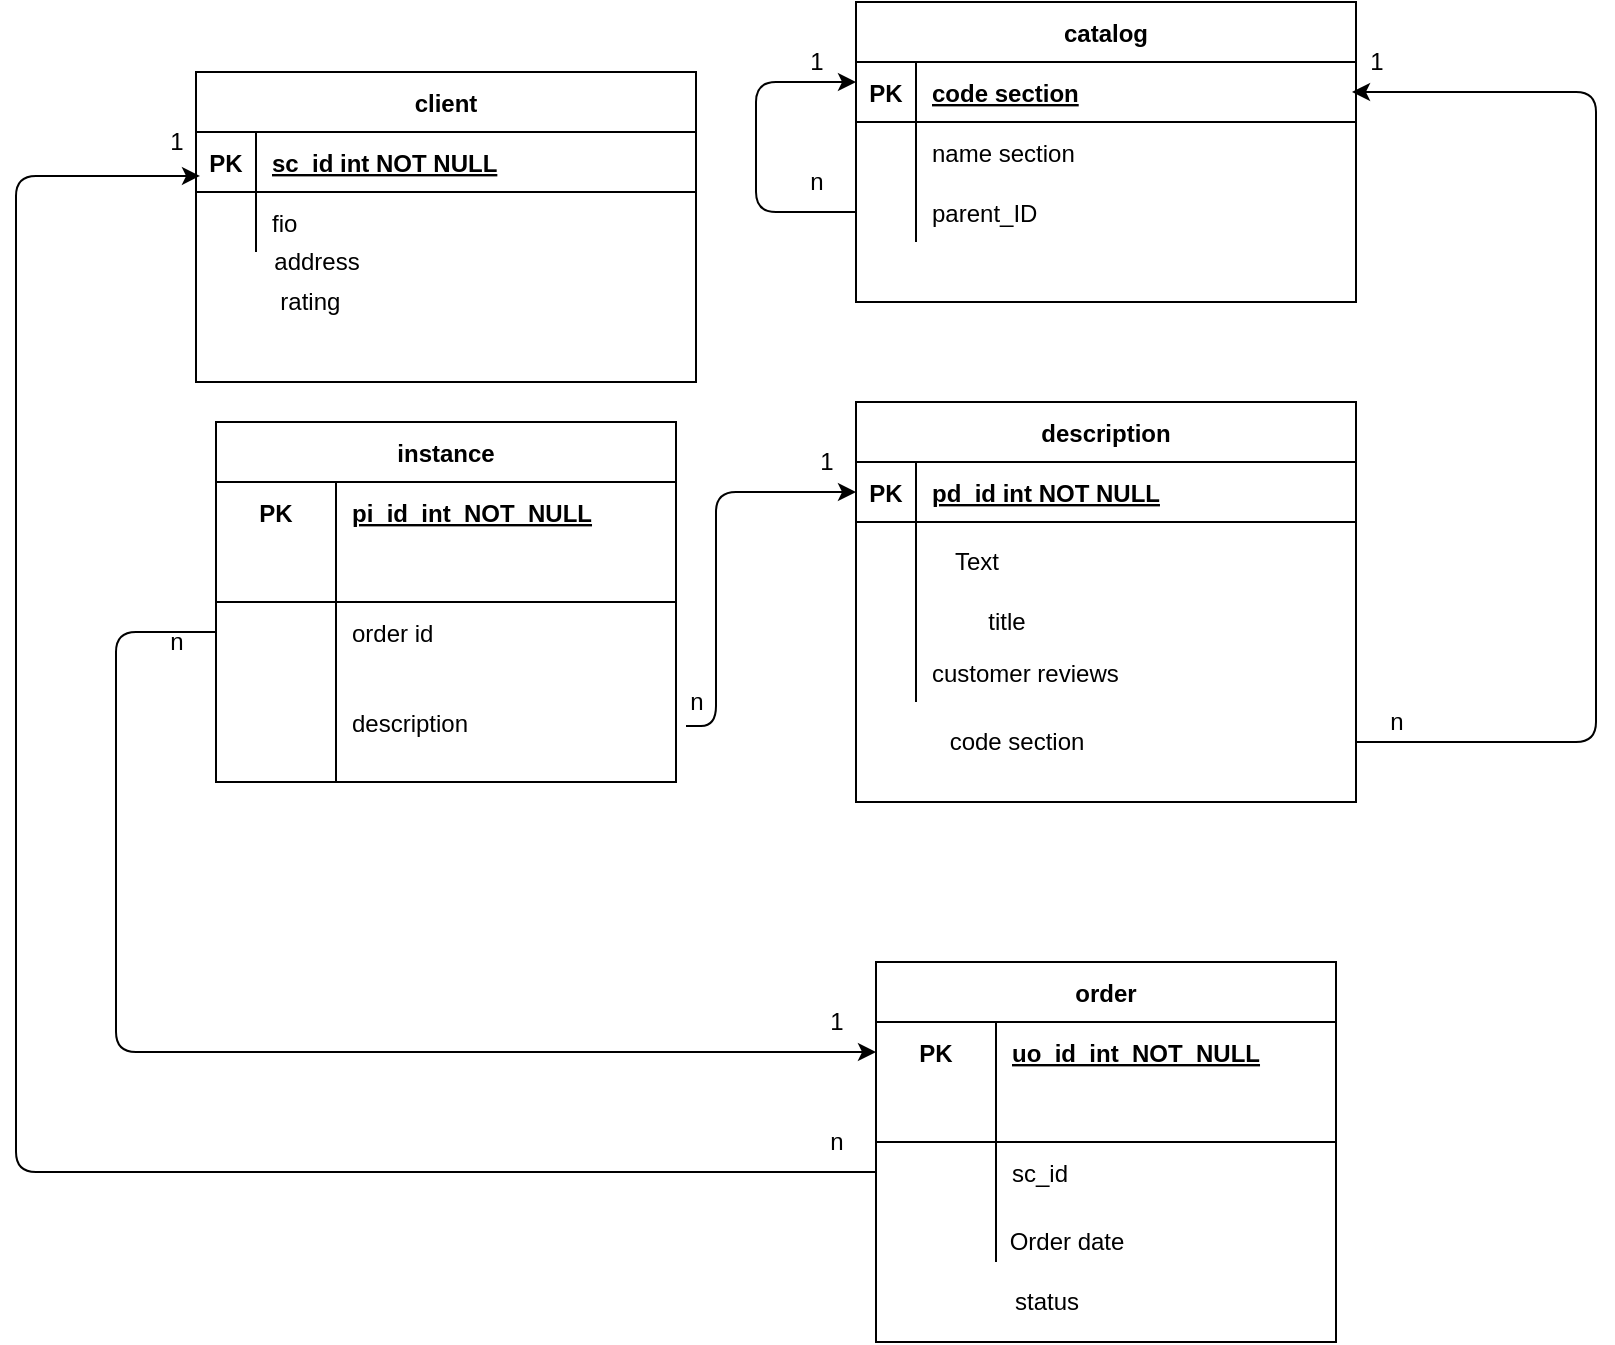 <mxfile version="13.10.4"><diagram id="sS_i8sG4UvQZMrtlAupv" name="Page-1"><mxGraphModel dx="868" dy="466" grid="1" gridSize="10" guides="1" tooltips="1" connect="1" arrows="1" fold="1" page="1" pageScale="1" pageWidth="827" pageHeight="1169" math="0" shadow="0"><root><mxCell id="0"/><mxCell id="1" parent="0"/><mxCell id="_iHwII2MG6WTNBtwaF1N-1" value="catalog" style="shape=table;startSize=30;container=1;collapsible=1;childLayout=tableLayout;fixedRows=1;rowLines=0;fontStyle=1;align=center;resizeLast=1;" vertex="1" parent="1"><mxGeometry x="450" y="90" width="250" height="150" as="geometry"/></mxCell><mxCell id="_iHwII2MG6WTNBtwaF1N-2" value="" style="shape=partialRectangle;collapsible=0;dropTarget=0;pointerEvents=0;fillColor=none;points=[[0,0.5],[1,0.5]];portConstraint=eastwest;top=0;left=0;right=0;bottom=1;" vertex="1" parent="_iHwII2MG6WTNBtwaF1N-1"><mxGeometry y="30" width="250" height="30" as="geometry"/></mxCell><mxCell id="_iHwII2MG6WTNBtwaF1N-3" value="PK" style="shape=partialRectangle;overflow=hidden;connectable=0;fillColor=none;top=0;left=0;bottom=0;right=0;fontStyle=1;" vertex="1" parent="_iHwII2MG6WTNBtwaF1N-2"><mxGeometry width="30" height="30" as="geometry"/></mxCell><mxCell id="_iHwII2MG6WTNBtwaF1N-4" value="code section" style="shape=partialRectangle;overflow=hidden;connectable=0;fillColor=none;top=0;left=0;bottom=0;right=0;align=left;spacingLeft=6;fontStyle=5;" vertex="1" parent="_iHwII2MG6WTNBtwaF1N-2"><mxGeometry x="30" width="220" height="30" as="geometry"/></mxCell><mxCell id="_iHwII2MG6WTNBtwaF1N-5" value="" style="shape=partialRectangle;collapsible=0;dropTarget=0;pointerEvents=0;fillColor=none;points=[[0,0.5],[1,0.5]];portConstraint=eastwest;top=0;left=0;right=0;bottom=0;" vertex="1" parent="_iHwII2MG6WTNBtwaF1N-1"><mxGeometry y="60" width="250" height="30" as="geometry"/></mxCell><mxCell id="_iHwII2MG6WTNBtwaF1N-6" value="" style="shape=partialRectangle;overflow=hidden;connectable=0;fillColor=none;top=0;left=0;bottom=0;right=0;" vertex="1" parent="_iHwII2MG6WTNBtwaF1N-5"><mxGeometry width="30" height="30" as="geometry"/></mxCell><mxCell id="_iHwII2MG6WTNBtwaF1N-7" value="name section" style="shape=partialRectangle;overflow=hidden;connectable=0;fillColor=none;top=0;left=0;bottom=0;right=0;align=left;spacingLeft=6;" vertex="1" parent="_iHwII2MG6WTNBtwaF1N-5"><mxGeometry x="30" width="220" height="30" as="geometry"/></mxCell><mxCell id="_iHwII2MG6WTNBtwaF1N-8" value="" style="shape=partialRectangle;collapsible=0;dropTarget=0;pointerEvents=0;fillColor=none;points=[[0,0.5],[1,0.5]];portConstraint=eastwest;top=0;left=0;right=0;bottom=0;" vertex="1" parent="_iHwII2MG6WTNBtwaF1N-1"><mxGeometry y="90" width="250" height="30" as="geometry"/></mxCell><mxCell id="_iHwII2MG6WTNBtwaF1N-9" value="" style="shape=partialRectangle;overflow=hidden;connectable=0;fillColor=none;top=0;left=0;bottom=0;right=0;" vertex="1" parent="_iHwII2MG6WTNBtwaF1N-8"><mxGeometry width="30" height="30" as="geometry"/></mxCell><mxCell id="_iHwII2MG6WTNBtwaF1N-10" value="parent_ID" style="shape=partialRectangle;overflow=hidden;connectable=0;fillColor=none;top=0;left=0;bottom=0;right=0;align=left;spacingLeft=6;" vertex="1" parent="_iHwII2MG6WTNBtwaF1N-8"><mxGeometry x="30" width="220" height="30" as="geometry"/></mxCell><mxCell id="_iHwII2MG6WTNBtwaF1N-11" value="description" style="shape=table;startSize=30;container=1;collapsible=1;childLayout=tableLayout;fixedRows=1;rowLines=0;fontStyle=1;align=center;resizeLast=1;" vertex="1" parent="1"><mxGeometry x="450" y="290" width="250" height="200" as="geometry"/></mxCell><mxCell id="_iHwII2MG6WTNBtwaF1N-12" value="" style="shape=partialRectangle;collapsible=0;dropTarget=0;pointerEvents=0;fillColor=none;points=[[0,0.5],[1,0.5]];portConstraint=eastwest;top=0;left=0;right=0;bottom=1;" vertex="1" parent="_iHwII2MG6WTNBtwaF1N-11"><mxGeometry y="30" width="250" height="30" as="geometry"/></mxCell><mxCell id="_iHwII2MG6WTNBtwaF1N-13" value="PK" style="shape=partialRectangle;overflow=hidden;connectable=0;fillColor=none;top=0;left=0;bottom=0;right=0;fontStyle=1;" vertex="1" parent="_iHwII2MG6WTNBtwaF1N-12"><mxGeometry width="30" height="30" as="geometry"/></mxCell><mxCell id="_iHwII2MG6WTNBtwaF1N-14" value="pd_id int NOT NULL " style="shape=partialRectangle;overflow=hidden;connectable=0;fillColor=none;top=0;left=0;bottom=0;right=0;align=left;spacingLeft=6;fontStyle=5;" vertex="1" parent="_iHwII2MG6WTNBtwaF1N-12"><mxGeometry x="30" width="220" height="30" as="geometry"/></mxCell><mxCell id="_iHwII2MG6WTNBtwaF1N-15" value="" style="shape=partialRectangle;collapsible=0;dropTarget=0;pointerEvents=0;fillColor=none;points=[[0,0.5],[1,0.5]];portConstraint=eastwest;top=0;left=0;right=0;bottom=0;" vertex="1" parent="_iHwII2MG6WTNBtwaF1N-11"><mxGeometry y="60" width="250" height="60" as="geometry"/></mxCell><mxCell id="_iHwII2MG6WTNBtwaF1N-16" value="" style="shape=partialRectangle;overflow=hidden;connectable=0;fillColor=none;top=0;left=0;bottom=0;right=0;" vertex="1" parent="_iHwII2MG6WTNBtwaF1N-15"><mxGeometry width="30" height="60" as="geometry"/></mxCell><mxCell id="_iHwII2MG6WTNBtwaF1N-17" value="" style="shape=partialRectangle;overflow=hidden;connectable=0;fillColor=none;top=0;left=0;bottom=0;right=0;align=left;spacingLeft=6;" vertex="1" parent="_iHwII2MG6WTNBtwaF1N-15"><mxGeometry x="30" width="220" height="60" as="geometry"/></mxCell><mxCell id="_iHwII2MG6WTNBtwaF1N-18" value="" style="shape=partialRectangle;collapsible=0;dropTarget=0;pointerEvents=0;fillColor=none;points=[[0,0.5],[1,0.5]];portConstraint=eastwest;top=0;left=0;right=0;bottom=0;" vertex="1" parent="_iHwII2MG6WTNBtwaF1N-11"><mxGeometry y="120" width="250" height="30" as="geometry"/></mxCell><mxCell id="_iHwII2MG6WTNBtwaF1N-19" value="" style="shape=partialRectangle;overflow=hidden;connectable=0;fillColor=none;top=0;left=0;bottom=0;right=0;" vertex="1" parent="_iHwII2MG6WTNBtwaF1N-18"><mxGeometry width="30" height="30" as="geometry"/></mxCell><mxCell id="_iHwII2MG6WTNBtwaF1N-20" value="customer reviews" style="shape=partialRectangle;overflow=hidden;connectable=0;fillColor=none;top=0;left=0;bottom=0;right=0;align=left;spacingLeft=6;" vertex="1" parent="_iHwII2MG6WTNBtwaF1N-18"><mxGeometry x="30" width="220" height="30" as="geometry"/></mxCell><mxCell id="_iHwII2MG6WTNBtwaF1N-21" value="сlient" style="shape=table;startSize=30;container=1;collapsible=1;childLayout=tableLayout;fixedRows=1;rowLines=0;fontStyle=1;align=center;resizeLast=1;" vertex="1" parent="1"><mxGeometry x="120" y="125" width="250" height="155" as="geometry"/></mxCell><mxCell id="_iHwII2MG6WTNBtwaF1N-22" value="" style="shape=partialRectangle;collapsible=0;dropTarget=0;pointerEvents=0;fillColor=none;points=[[0,0.5],[1,0.5]];portConstraint=eastwest;top=0;left=0;right=0;bottom=1;" vertex="1" parent="_iHwII2MG6WTNBtwaF1N-21"><mxGeometry y="30" width="250" height="30" as="geometry"/></mxCell><mxCell id="_iHwII2MG6WTNBtwaF1N-23" value="PK" style="shape=partialRectangle;overflow=hidden;connectable=0;fillColor=none;top=0;left=0;bottom=0;right=0;fontStyle=1;" vertex="1" parent="_iHwII2MG6WTNBtwaF1N-22"><mxGeometry width="30" height="30" as="geometry"/></mxCell><mxCell id="_iHwII2MG6WTNBtwaF1N-24" value="sc_id int NOT NULL " style="shape=partialRectangle;overflow=hidden;connectable=0;fillColor=none;top=0;left=0;bottom=0;right=0;align=left;spacingLeft=6;fontStyle=5;" vertex="1" parent="_iHwII2MG6WTNBtwaF1N-22"><mxGeometry x="30" width="220" height="30" as="geometry"/></mxCell><mxCell id="_iHwII2MG6WTNBtwaF1N-25" value="" style="shape=partialRectangle;collapsible=0;dropTarget=0;pointerEvents=0;fillColor=none;points=[[0,0.5],[1,0.5]];portConstraint=eastwest;top=0;left=0;right=0;bottom=0;" vertex="1" parent="_iHwII2MG6WTNBtwaF1N-21"><mxGeometry y="60" width="250" height="30" as="geometry"/></mxCell><mxCell id="_iHwII2MG6WTNBtwaF1N-26" value="" style="shape=partialRectangle;overflow=hidden;connectable=0;fillColor=none;top=0;left=0;bottom=0;right=0;" vertex="1" parent="_iHwII2MG6WTNBtwaF1N-25"><mxGeometry width="30" height="30" as="geometry"/></mxCell><mxCell id="_iHwII2MG6WTNBtwaF1N-27" value="fio" style="shape=partialRectangle;overflow=hidden;connectable=0;fillColor=none;top=0;left=0;bottom=0;right=0;align=left;spacingLeft=6;" vertex="1" parent="_iHwII2MG6WTNBtwaF1N-25"><mxGeometry x="30" width="220" height="30" as="geometry"/></mxCell><mxCell id="_iHwII2MG6WTNBtwaF1N-28" value="instance" style="shape=table;startSize=30;container=1;collapsible=1;childLayout=tableLayout;fixedRows=1;rowLines=0;fontStyle=1;align=center;resizeLast=1;" vertex="1" parent="1"><mxGeometry x="130" y="300" width="230" height="180" as="geometry"/></mxCell><mxCell id="_iHwII2MG6WTNBtwaF1N-29" value="" style="shape=partialRectangle;collapsible=0;dropTarget=0;pointerEvents=0;fillColor=none;top=0;left=0;bottom=0;right=0;points=[[0,0.5],[1,0.5]];portConstraint=eastwest;" vertex="1" parent="_iHwII2MG6WTNBtwaF1N-28"><mxGeometry y="30" width="230" height="30" as="geometry"/></mxCell><mxCell id="_iHwII2MG6WTNBtwaF1N-30" value="PK" style="shape=partialRectangle;connectable=0;fillColor=none;top=0;left=0;bottom=0;right=0;fontStyle=1;overflow=hidden;" vertex="1" parent="_iHwII2MG6WTNBtwaF1N-29"><mxGeometry width="60" height="30" as="geometry"/></mxCell><mxCell id="_iHwII2MG6WTNBtwaF1N-31" value="pi_id_int_NOT_NULL" style="shape=partialRectangle;connectable=0;fillColor=none;top=0;left=0;bottom=0;right=0;align=left;spacingLeft=6;fontStyle=5;overflow=hidden;" vertex="1" parent="_iHwII2MG6WTNBtwaF1N-29"><mxGeometry x="60" width="170" height="30" as="geometry"/></mxCell><mxCell id="_iHwII2MG6WTNBtwaF1N-32" value="" style="shape=partialRectangle;collapsible=0;dropTarget=0;pointerEvents=0;fillColor=none;top=0;left=0;bottom=1;right=0;points=[[0,0.5],[1,0.5]];portConstraint=eastwest;" vertex="1" parent="_iHwII2MG6WTNBtwaF1N-28"><mxGeometry y="60" width="230" height="30" as="geometry"/></mxCell><mxCell id="_iHwII2MG6WTNBtwaF1N-33" value="" style="shape=partialRectangle;connectable=0;fillColor=none;top=0;left=0;bottom=0;right=0;fontStyle=1;overflow=hidden;" vertex="1" parent="_iHwII2MG6WTNBtwaF1N-32"><mxGeometry width="60" height="30" as="geometry"/></mxCell><mxCell id="_iHwII2MG6WTNBtwaF1N-34" value="" style="shape=partialRectangle;connectable=0;fillColor=none;top=0;left=0;bottom=0;right=0;align=left;spacingLeft=6;fontStyle=5;overflow=hidden;" vertex="1" parent="_iHwII2MG6WTNBtwaF1N-32"><mxGeometry x="60" width="170" height="30" as="geometry"/></mxCell><mxCell id="_iHwII2MG6WTNBtwaF1N-35" value="" style="shape=partialRectangle;collapsible=0;dropTarget=0;pointerEvents=0;fillColor=none;top=0;left=0;bottom=0;right=0;points=[[0,0.5],[1,0.5]];portConstraint=eastwest;" vertex="1" parent="_iHwII2MG6WTNBtwaF1N-28"><mxGeometry y="90" width="230" height="30" as="geometry"/></mxCell><mxCell id="_iHwII2MG6WTNBtwaF1N-36" value="" style="shape=partialRectangle;connectable=0;fillColor=none;top=0;left=0;bottom=0;right=0;editable=1;overflow=hidden;" vertex="1" parent="_iHwII2MG6WTNBtwaF1N-35"><mxGeometry width="60" height="30" as="geometry"/></mxCell><mxCell id="_iHwII2MG6WTNBtwaF1N-37" value="order id" style="shape=partialRectangle;connectable=0;fillColor=none;top=0;left=0;bottom=0;right=0;align=left;spacingLeft=6;overflow=hidden;" vertex="1" parent="_iHwII2MG6WTNBtwaF1N-35"><mxGeometry x="60" width="170" height="30" as="geometry"/></mxCell><mxCell id="_iHwII2MG6WTNBtwaF1N-38" value="" style="shape=partialRectangle;collapsible=0;dropTarget=0;pointerEvents=0;fillColor=none;top=0;left=0;bottom=0;right=0;points=[[0,0.5],[1,0.5]];portConstraint=eastwest;" vertex="1" parent="_iHwII2MG6WTNBtwaF1N-28"><mxGeometry y="120" width="230" height="60" as="geometry"/></mxCell><mxCell id="_iHwII2MG6WTNBtwaF1N-39" value="" style="shape=partialRectangle;connectable=0;fillColor=none;top=0;left=0;bottom=0;right=0;editable=1;overflow=hidden;" vertex="1" parent="_iHwII2MG6WTNBtwaF1N-38"><mxGeometry width="60" height="60" as="geometry"/></mxCell><mxCell id="_iHwII2MG6WTNBtwaF1N-40" value="description" style="shape=partialRectangle;connectable=0;fillColor=none;top=0;left=0;bottom=0;right=0;align=left;spacingLeft=6;overflow=hidden;" vertex="1" parent="_iHwII2MG6WTNBtwaF1N-38"><mxGeometry x="60" width="170" height="60" as="geometry"/></mxCell><mxCell id="_iHwII2MG6WTNBtwaF1N-41" value="order" style="shape=table;startSize=30;container=1;collapsible=1;childLayout=tableLayout;fixedRows=1;rowLines=0;fontStyle=1;align=center;resizeLast=1;" vertex="1" parent="1"><mxGeometry x="460" y="570" width="230" height="190" as="geometry"/></mxCell><mxCell id="_iHwII2MG6WTNBtwaF1N-42" value="" style="shape=partialRectangle;collapsible=0;dropTarget=0;pointerEvents=0;fillColor=none;top=0;left=0;bottom=0;right=0;points=[[0,0.5],[1,0.5]];portConstraint=eastwest;" vertex="1" parent="_iHwII2MG6WTNBtwaF1N-41"><mxGeometry y="30" width="230" height="30" as="geometry"/></mxCell><mxCell id="_iHwII2MG6WTNBtwaF1N-43" value="PK" style="shape=partialRectangle;connectable=0;fillColor=none;top=0;left=0;bottom=0;right=0;fontStyle=1;overflow=hidden;" vertex="1" parent="_iHwII2MG6WTNBtwaF1N-42"><mxGeometry width="60" height="30" as="geometry"/></mxCell><mxCell id="_iHwII2MG6WTNBtwaF1N-44" value="uo_id_int_NOT_NULL" style="shape=partialRectangle;connectable=0;fillColor=none;top=0;left=0;bottom=0;right=0;align=left;spacingLeft=6;fontStyle=5;overflow=hidden;" vertex="1" parent="_iHwII2MG6WTNBtwaF1N-42"><mxGeometry x="60" width="170" height="30" as="geometry"/></mxCell><mxCell id="_iHwII2MG6WTNBtwaF1N-45" value="" style="shape=partialRectangle;collapsible=0;dropTarget=0;pointerEvents=0;fillColor=none;top=0;left=0;bottom=1;right=0;points=[[0,0.5],[1,0.5]];portConstraint=eastwest;" vertex="1" parent="_iHwII2MG6WTNBtwaF1N-41"><mxGeometry y="60" width="230" height="30" as="geometry"/></mxCell><mxCell id="_iHwII2MG6WTNBtwaF1N-46" value="" style="shape=partialRectangle;connectable=0;fillColor=none;top=0;left=0;bottom=0;right=0;fontStyle=1;overflow=hidden;" vertex="1" parent="_iHwII2MG6WTNBtwaF1N-45"><mxGeometry width="60" height="30" as="geometry"/></mxCell><mxCell id="_iHwII2MG6WTNBtwaF1N-47" value="" style="shape=partialRectangle;connectable=0;fillColor=none;top=0;left=0;bottom=0;right=0;align=left;spacingLeft=6;fontStyle=5;overflow=hidden;" vertex="1" parent="_iHwII2MG6WTNBtwaF1N-45"><mxGeometry x="60" width="170" height="30" as="geometry"/></mxCell><mxCell id="_iHwII2MG6WTNBtwaF1N-48" value="" style="shape=partialRectangle;collapsible=0;dropTarget=0;pointerEvents=0;fillColor=none;top=0;left=0;bottom=0;right=0;points=[[0,0.5],[1,0.5]];portConstraint=eastwest;" vertex="1" parent="_iHwII2MG6WTNBtwaF1N-41"><mxGeometry y="90" width="230" height="30" as="geometry"/></mxCell><mxCell id="_iHwII2MG6WTNBtwaF1N-49" value="" style="shape=partialRectangle;connectable=0;fillColor=none;top=0;left=0;bottom=0;right=0;editable=1;overflow=hidden;" vertex="1" parent="_iHwII2MG6WTNBtwaF1N-48"><mxGeometry width="60" height="30" as="geometry"/></mxCell><mxCell id="_iHwII2MG6WTNBtwaF1N-50" value="sc_id" style="shape=partialRectangle;connectable=0;fillColor=none;top=0;left=0;bottom=0;right=0;align=left;spacingLeft=6;overflow=hidden;" vertex="1" parent="_iHwII2MG6WTNBtwaF1N-48"><mxGeometry x="60" width="170" height="30" as="geometry"/></mxCell><mxCell id="_iHwII2MG6WTNBtwaF1N-51" value="" style="shape=partialRectangle;collapsible=0;dropTarget=0;pointerEvents=0;fillColor=none;top=0;left=0;bottom=0;right=0;points=[[0,0.5],[1,0.5]];portConstraint=eastwest;" vertex="1" parent="_iHwII2MG6WTNBtwaF1N-41"><mxGeometry y="120" width="230" height="30" as="geometry"/></mxCell><mxCell id="_iHwII2MG6WTNBtwaF1N-52" value="" style="shape=partialRectangle;connectable=0;fillColor=none;top=0;left=0;bottom=0;right=0;editable=1;overflow=hidden;" vertex="1" parent="_iHwII2MG6WTNBtwaF1N-51"><mxGeometry width="60" height="30" as="geometry"/></mxCell><mxCell id="_iHwII2MG6WTNBtwaF1N-53" value="" style="shape=partialRectangle;connectable=0;fillColor=none;top=0;left=0;bottom=0;right=0;align=left;spacingLeft=6;overflow=hidden;" vertex="1" parent="_iHwII2MG6WTNBtwaF1N-51"><mxGeometry x="60" width="170" height="30" as="geometry"/></mxCell><mxCell id="_iHwII2MG6WTNBtwaF1N-54" value="address " style="text;html=1;align=center;verticalAlign=middle;resizable=0;points=[];autosize=1;" vertex="1" parent="1"><mxGeometry x="150" y="210" width="60" height="20" as="geometry"/></mxCell><mxCell id="_iHwII2MG6WTNBtwaF1N-55" value="Order date" style="text;html=1;align=center;verticalAlign=middle;resizable=0;points=[];autosize=1;" vertex="1" parent="1"><mxGeometry x="520" y="700" width="70" height="20" as="geometry"/></mxCell><mxCell id="_iHwII2MG6WTNBtwaF1N-56" value="&amp;nbsp;rating" style="text;html=1;align=center;verticalAlign=middle;resizable=0;points=[];autosize=1;" vertex="1" parent="1"><mxGeometry x="150" y="230" width="50" height="20" as="geometry"/></mxCell><mxCell id="_iHwII2MG6WTNBtwaF1N-57" value="" style="edgeStyle=elbowEdgeStyle;elbow=horizontal;endArrow=classic;html=1;exitX=0.25;exitY=1.1;exitDx=0;exitDy=0;entryX=0;entryY=0.5;entryDx=0;entryDy=0;exitPerimeter=0;" edge="1" parent="1" source="_iHwII2MG6WTNBtwaF1N-69" target="_iHwII2MG6WTNBtwaF1N-12"><mxGeometry width="50" height="50" relative="1" as="geometry"><mxPoint x="350" y="410" as="sourcePoint"/><mxPoint x="450" y="420" as="targetPoint"/><Array as="points"><mxPoint x="380" y="420"/><mxPoint x="400" y="410"/><mxPoint x="380" y="400"/><mxPoint x="400" y="345"/><mxPoint x="390" y="270"/></Array></mxGeometry></mxCell><mxCell id="_iHwII2MG6WTNBtwaF1N-59" value="" style="edgeStyle=elbowEdgeStyle;elbow=horizontal;endArrow=classic;html=1;entryX=-0.1;entryY=1.25;entryDx=0;entryDy=0;entryPerimeter=0;" edge="1" parent="1" target="_iHwII2MG6WTNBtwaF1N-67"><mxGeometry width="50" height="50" relative="1" as="geometry"><mxPoint x="700" y="460" as="sourcePoint"/><mxPoint x="730" y="270" as="targetPoint"/><Array as="points"><mxPoint x="820" y="320"/></Array></mxGeometry></mxCell><mxCell id="_iHwII2MG6WTNBtwaF1N-63" value="" style="edgeStyle=elbowEdgeStyle;elbow=horizontal;endArrow=classic;html=1;exitX=0;exitY=0.5;exitDx=0;exitDy=0;entryX=0;entryY=0.5;entryDx=0;entryDy=0;" edge="1" parent="1" source="_iHwII2MG6WTNBtwaF1N-35" target="_iHwII2MG6WTNBtwaF1N-42"><mxGeometry width="50" height="50" relative="1" as="geometry"><mxPoint x="190" y="490" as="sourcePoint"/><mxPoint x="310" y="560" as="targetPoint"/><Array as="points"><mxPoint x="80" y="500"/></Array></mxGeometry></mxCell><mxCell id="_iHwII2MG6WTNBtwaF1N-64" value="1" style="text;html=1;align=center;verticalAlign=middle;resizable=0;points=[];autosize=1;" vertex="1" parent="1"><mxGeometry x="430" y="590" width="20" height="20" as="geometry"/></mxCell><mxCell id="_iHwII2MG6WTNBtwaF1N-65" value="n" style="text;html=1;align=center;verticalAlign=middle;resizable=0;points=[];autosize=1;" vertex="1" parent="1"><mxGeometry x="100" y="400" width="20" height="20" as="geometry"/></mxCell><mxCell id="_iHwII2MG6WTNBtwaF1N-66" value="n" style="text;html=1;align=center;verticalAlign=middle;resizable=0;points=[];autosize=1;" vertex="1" parent="1"><mxGeometry x="710" y="440" width="20" height="20" as="geometry"/></mxCell><mxCell id="_iHwII2MG6WTNBtwaF1N-67" value="1" style="text;html=1;align=center;verticalAlign=middle;resizable=0;points=[];autosize=1;" vertex="1" parent="1"><mxGeometry x="700" y="110" width="20" height="20" as="geometry"/></mxCell><mxCell id="_iHwII2MG6WTNBtwaF1N-68" value="1" style="text;html=1;align=center;verticalAlign=middle;resizable=0;points=[];autosize=1;" vertex="1" parent="1"><mxGeometry x="425" y="310" width="20" height="20" as="geometry"/></mxCell><mxCell id="_iHwII2MG6WTNBtwaF1N-69" value="n" style="text;html=1;align=center;verticalAlign=middle;resizable=0;points=[];autosize=1;" vertex="1" parent="1"><mxGeometry x="360" y="430" width="20" height="20" as="geometry"/></mxCell><mxCell id="_iHwII2MG6WTNBtwaF1N-70" value="&lt;div&gt;code section&lt;/div&gt;" style="text;html=1;align=center;verticalAlign=middle;resizable=0;points=[];autosize=1;" vertex="1" parent="1"><mxGeometry x="490" y="450" width="80" height="20" as="geometry"/></mxCell><mxCell id="_iHwII2MG6WTNBtwaF1N-71" value="" style="edgeStyle=elbowEdgeStyle;elbow=horizontal;endArrow=classic;html=1;exitX=0;exitY=0.5;exitDx=0;exitDy=0;" edge="1" parent="1" source="_iHwII2MG6WTNBtwaF1N-8"><mxGeometry width="50" height="50" relative="1" as="geometry"><mxPoint x="400" y="180" as="sourcePoint"/><mxPoint x="450" y="130" as="targetPoint"/><Array as="points"><mxPoint x="400" y="150"/></Array></mxGeometry></mxCell><mxCell id="_iHwII2MG6WTNBtwaF1N-72" value="n" style="text;html=1;align=center;verticalAlign=middle;resizable=0;points=[];autosize=1;" vertex="1" parent="1"><mxGeometry x="420" y="170" width="20" height="20" as="geometry"/></mxCell><mxCell id="_iHwII2MG6WTNBtwaF1N-73" value="1" style="text;html=1;align=center;verticalAlign=middle;resizable=0;points=[];autosize=1;" vertex="1" parent="1"><mxGeometry x="420" y="110" width="20" height="20" as="geometry"/></mxCell><mxCell id="_iHwII2MG6WTNBtwaF1N-75" value="title" style="text;html=1;align=center;verticalAlign=middle;resizable=0;points=[];autosize=1;" vertex="1" parent="1"><mxGeometry x="510" y="390" width="30" height="20" as="geometry"/></mxCell><mxCell id="_iHwII2MG6WTNBtwaF1N-76" value="Text" style="text;html=1;align=center;verticalAlign=middle;resizable=0;points=[];autosize=1;" vertex="1" parent="1"><mxGeometry x="490" y="360" width="40" height="20" as="geometry"/></mxCell><mxCell id="_iHwII2MG6WTNBtwaF1N-77" value="" style="edgeStyle=elbowEdgeStyle;elbow=horizontal;endArrow=classic;html=1;exitX=0;exitY=0.5;exitDx=0;exitDy=0;entryX=0.008;entryY=0.733;entryDx=0;entryDy=0;entryPerimeter=0;" edge="1" parent="1" source="_iHwII2MG6WTNBtwaF1N-48" target="_iHwII2MG6WTNBtwaF1N-22"><mxGeometry width="50" height="50" relative="1" as="geometry"><mxPoint x="240" y="590" as="sourcePoint"/><mxPoint x="290" y="540" as="targetPoint"/><Array as="points"><mxPoint x="30" y="600"/></Array></mxGeometry></mxCell><mxCell id="_iHwII2MG6WTNBtwaF1N-79" value="1" style="text;html=1;align=center;verticalAlign=middle;resizable=0;points=[];autosize=1;" vertex="1" parent="1"><mxGeometry x="100" y="150" width="20" height="20" as="geometry"/></mxCell><mxCell id="_iHwII2MG6WTNBtwaF1N-80" value="n" style="text;html=1;align=center;verticalAlign=middle;resizable=0;points=[];autosize=1;" vertex="1" parent="1"><mxGeometry x="430" y="650" width="20" height="20" as="geometry"/></mxCell><mxCell id="_iHwII2MG6WTNBtwaF1N-81" value="status" style="text;html=1;align=center;verticalAlign=middle;resizable=0;points=[];autosize=1;" vertex="1" parent="1"><mxGeometry x="520" y="730" width="50" height="20" as="geometry"/></mxCell></root></mxGraphModel></diagram></mxfile>